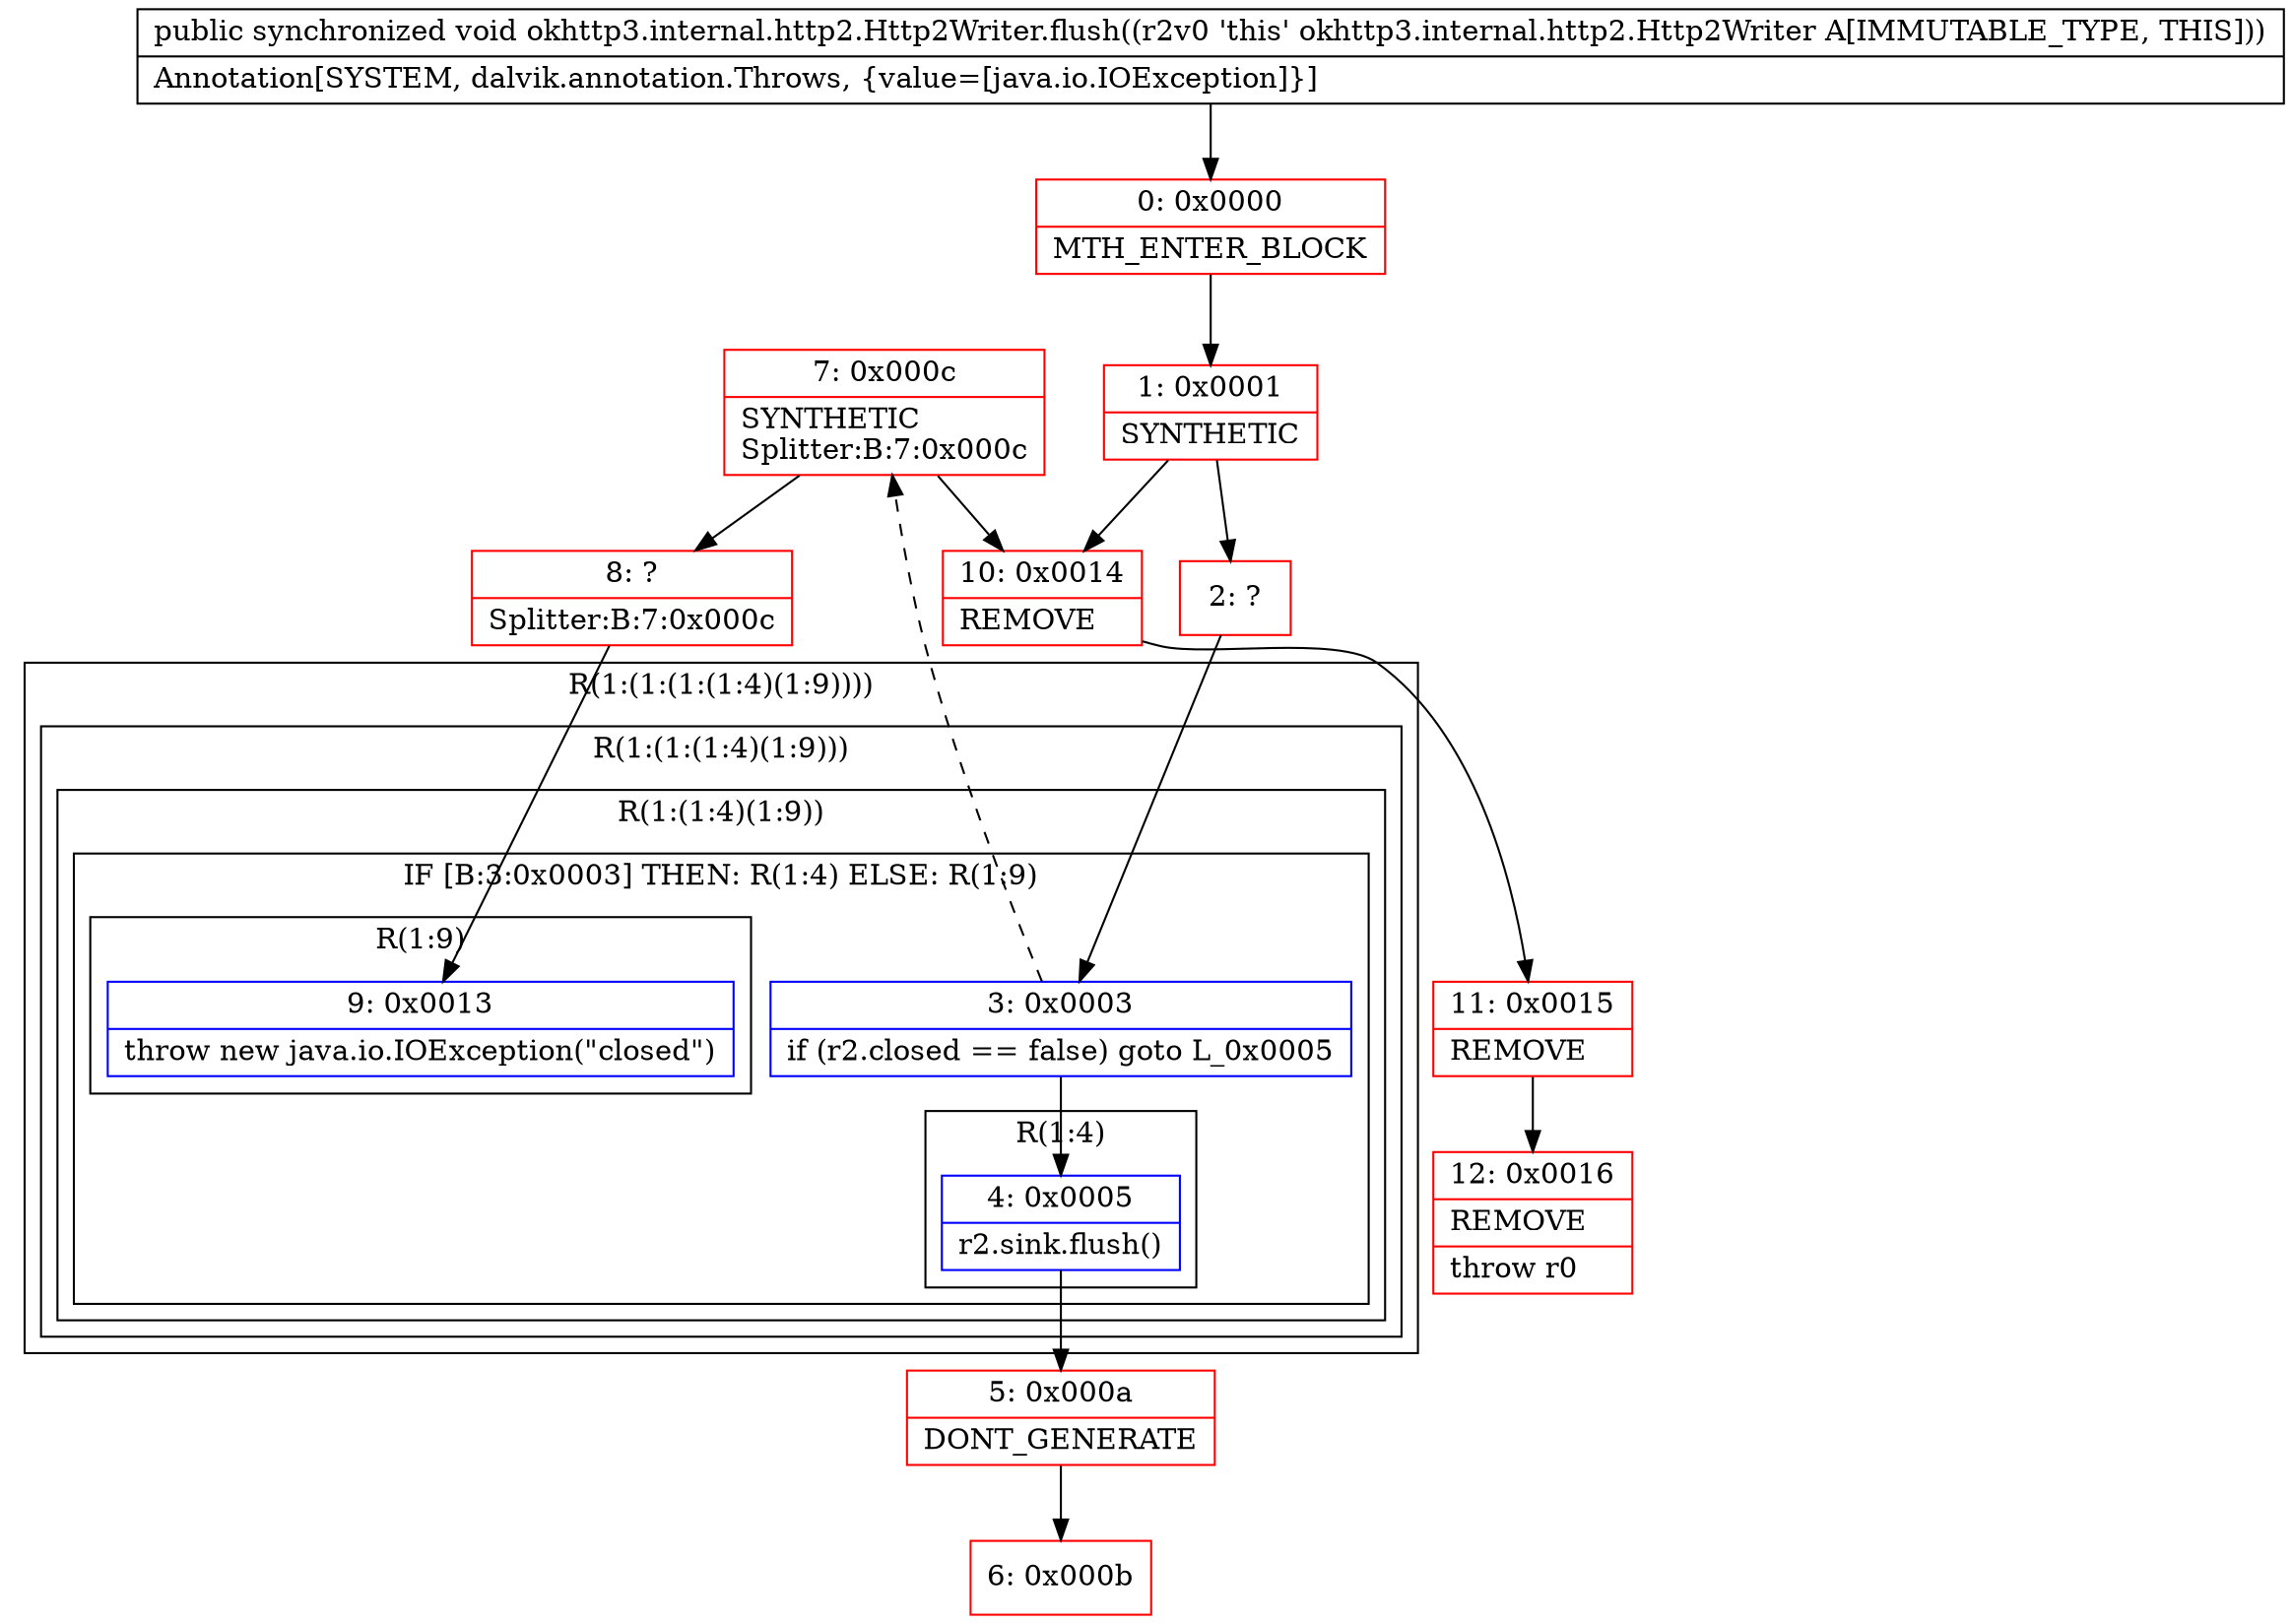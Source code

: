 digraph "CFG forokhttp3.internal.http2.Http2Writer.flush()V" {
subgraph cluster_Region_1004679521 {
label = "R(1:(1:(1:(1:4)(1:9))))";
node [shape=record,color=blue];
subgraph cluster_Region_1029958470 {
label = "R(1:(1:(1:4)(1:9)))";
node [shape=record,color=blue];
subgraph cluster_Region_1935423767 {
label = "R(1:(1:4)(1:9))";
node [shape=record,color=blue];
subgraph cluster_IfRegion_258375524 {
label = "IF [B:3:0x0003] THEN: R(1:4) ELSE: R(1:9)";
node [shape=record,color=blue];
Node_3 [shape=record,label="{3\:\ 0x0003|if (r2.closed == false) goto L_0x0005\l}"];
subgraph cluster_Region_623193808 {
label = "R(1:4)";
node [shape=record,color=blue];
Node_4 [shape=record,label="{4\:\ 0x0005|r2.sink.flush()\l}"];
}
subgraph cluster_Region_121555177 {
label = "R(1:9)";
node [shape=record,color=blue];
Node_9 [shape=record,label="{9\:\ 0x0013|throw new java.io.IOException(\"closed\")\l}"];
}
}
}
}
}
Node_0 [shape=record,color=red,label="{0\:\ 0x0000|MTH_ENTER_BLOCK\l}"];
Node_1 [shape=record,color=red,label="{1\:\ 0x0001|SYNTHETIC\l}"];
Node_2 [shape=record,color=red,label="{2\:\ ?}"];
Node_5 [shape=record,color=red,label="{5\:\ 0x000a|DONT_GENERATE\l}"];
Node_6 [shape=record,color=red,label="{6\:\ 0x000b}"];
Node_7 [shape=record,color=red,label="{7\:\ 0x000c|SYNTHETIC\lSplitter:B:7:0x000c\l}"];
Node_8 [shape=record,color=red,label="{8\:\ ?|Splitter:B:7:0x000c\l}"];
Node_10 [shape=record,color=red,label="{10\:\ 0x0014|REMOVE\l}"];
Node_11 [shape=record,color=red,label="{11\:\ 0x0015|REMOVE\l}"];
Node_12 [shape=record,color=red,label="{12\:\ 0x0016|REMOVE\l|throw r0\l}"];
MethodNode[shape=record,label="{public synchronized void okhttp3.internal.http2.Http2Writer.flush((r2v0 'this' okhttp3.internal.http2.Http2Writer A[IMMUTABLE_TYPE, THIS]))  | Annotation[SYSTEM, dalvik.annotation.Throws, \{value=[java.io.IOException]\}]\l}"];
MethodNode -> Node_0;
Node_3 -> Node_4;
Node_3 -> Node_7[style=dashed];
Node_4 -> Node_5;
Node_0 -> Node_1;
Node_1 -> Node_2;
Node_1 -> Node_10;
Node_2 -> Node_3;
Node_5 -> Node_6;
Node_7 -> Node_8;
Node_7 -> Node_10;
Node_8 -> Node_9;
Node_10 -> Node_11;
Node_11 -> Node_12;
}

